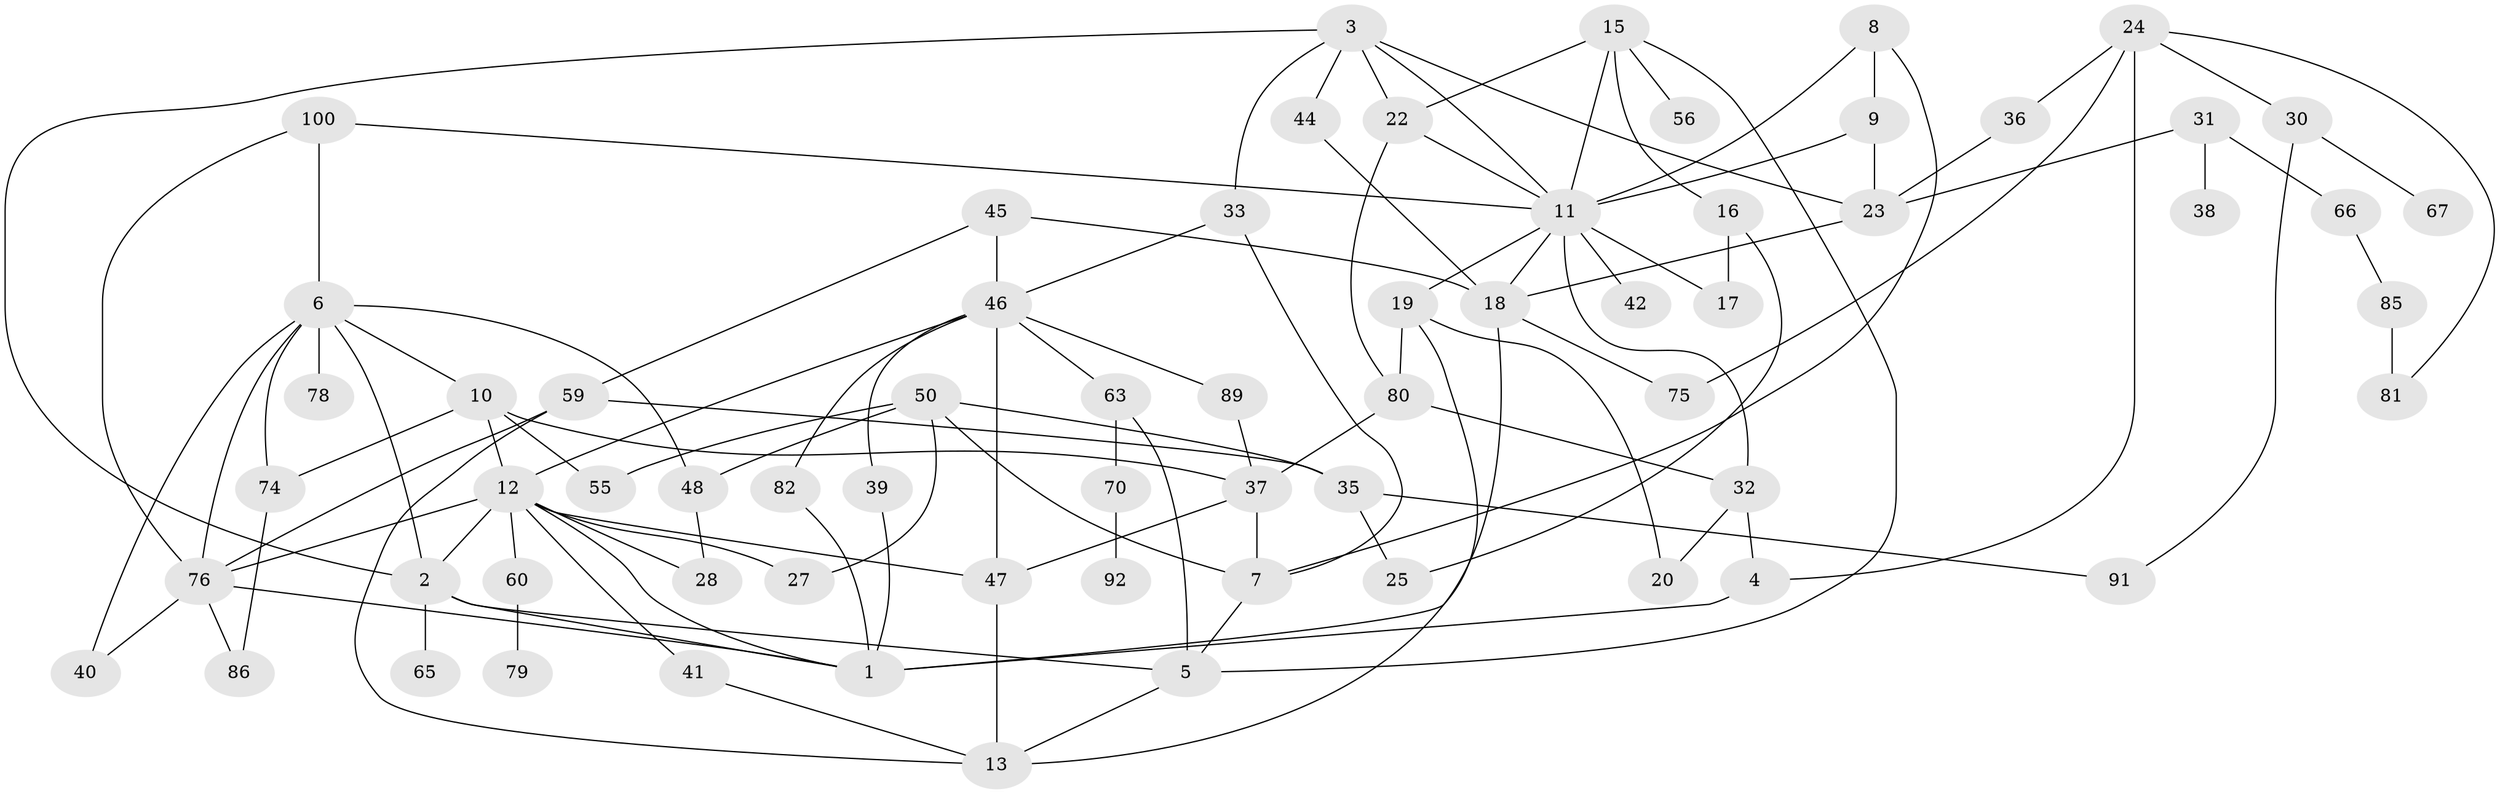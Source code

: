 // Generated by custom-script (version 1.0) at 2025/17/06/02/52 02:52:14]
// undirected, 66 vertices, 114 edges
graph export_dot {
  node [color=gray90,style=filled];
  1 [super="+26"];
  2;
  3;
  4;
  5;
  6;
  7;
  8;
  9 [super="+57+62+88+99"];
  10;
  11 [super="+14+29+43"];
  12 [super="+21"];
  13;
  15;
  16;
  17 [super="+71+90"];
  18;
  19;
  20 [super="+49+77+97"];
  22 [super="+83"];
  23 [super="+34"];
  24;
  25;
  27 [super="+53"];
  28;
  30;
  31;
  32;
  33;
  35 [super="+73"];
  36 [super="+61"];
  37 [super="+54"];
  38;
  39 [super="+51"];
  40;
  41 [super="+58+68"];
  42;
  44 [super="+69"];
  45 [super="+72"];
  46 [super="+52"];
  47 [super="+64"];
  48;
  50;
  55;
  56;
  59;
  60;
  63;
  65 [super="+98"];
  66;
  67;
  70;
  74;
  75;
  76 [super="+84+93"];
  78;
  79;
  80 [super="+94"];
  81;
  82;
  85 [super="+87"];
  86;
  89 [super="+95+96"];
  91;
  92;
  100;
  2 -- 1;
  2 -- 5;
  2 -- 65;
  3 -- 2;
  3 -- 11;
  3 -- 22;
  3 -- 23;
  3 -- 33;
  3 -- 44;
  4 -- 1;
  5 -- 13;
  6 -- 2;
  6 -- 10;
  6 -- 40;
  6 -- 48;
  6 -- 74;
  6 -- 76;
  6 -- 78;
  7 -- 5;
  8 -- 7;
  8 -- 9;
  8 -- 11;
  9 -- 11;
  9 -- 23;
  10 -- 12;
  10 -- 37;
  10 -- 55;
  10 -- 74;
  11 -- 17;
  11 -- 18;
  11 -- 19;
  11 -- 32;
  11 -- 42;
  12 -- 1;
  12 -- 2;
  12 -- 27;
  12 -- 28;
  12 -- 41;
  12 -- 47;
  12 -- 60;
  12 -- 76;
  15 -- 5;
  15 -- 11;
  15 -- 16;
  15 -- 22;
  15 -- 56;
  16 -- 17;
  16 -- 25;
  18 -- 13;
  18 -- 75;
  19 -- 1;
  19 -- 20;
  19 -- 80;
  22 -- 11;
  22 -- 80;
  23 -- 18;
  24 -- 4;
  24 -- 30;
  24 -- 36;
  24 -- 75;
  24 -- 81;
  30 -- 67;
  30 -- 91;
  31 -- 23;
  31 -- 38;
  31 -- 66;
  32 -- 4;
  32 -- 20;
  33 -- 7;
  33 -- 46;
  35 -- 25;
  35 -- 91;
  36 -- 23;
  37 -- 7;
  37 -- 47;
  39 -- 1;
  41 -- 13;
  44 -- 18;
  45 -- 18;
  45 -- 46;
  45 -- 59;
  46 -- 12;
  46 -- 39;
  46 -- 47;
  46 -- 63;
  46 -- 82;
  46 -- 89;
  47 -- 13;
  48 -- 28;
  50 -- 7;
  50 -- 27;
  50 -- 35;
  50 -- 48;
  50 -- 55;
  59 -- 13;
  59 -- 35;
  59 -- 76;
  60 -- 79;
  63 -- 5;
  63 -- 70;
  66 -- 85;
  70 -- 92;
  74 -- 86;
  76 -- 1;
  76 -- 40;
  76 -- 86;
  80 -- 32;
  80 -- 37;
  82 -- 1;
  85 -- 81;
  89 -- 37;
  100 -- 6;
  100 -- 11;
  100 -- 76;
}
